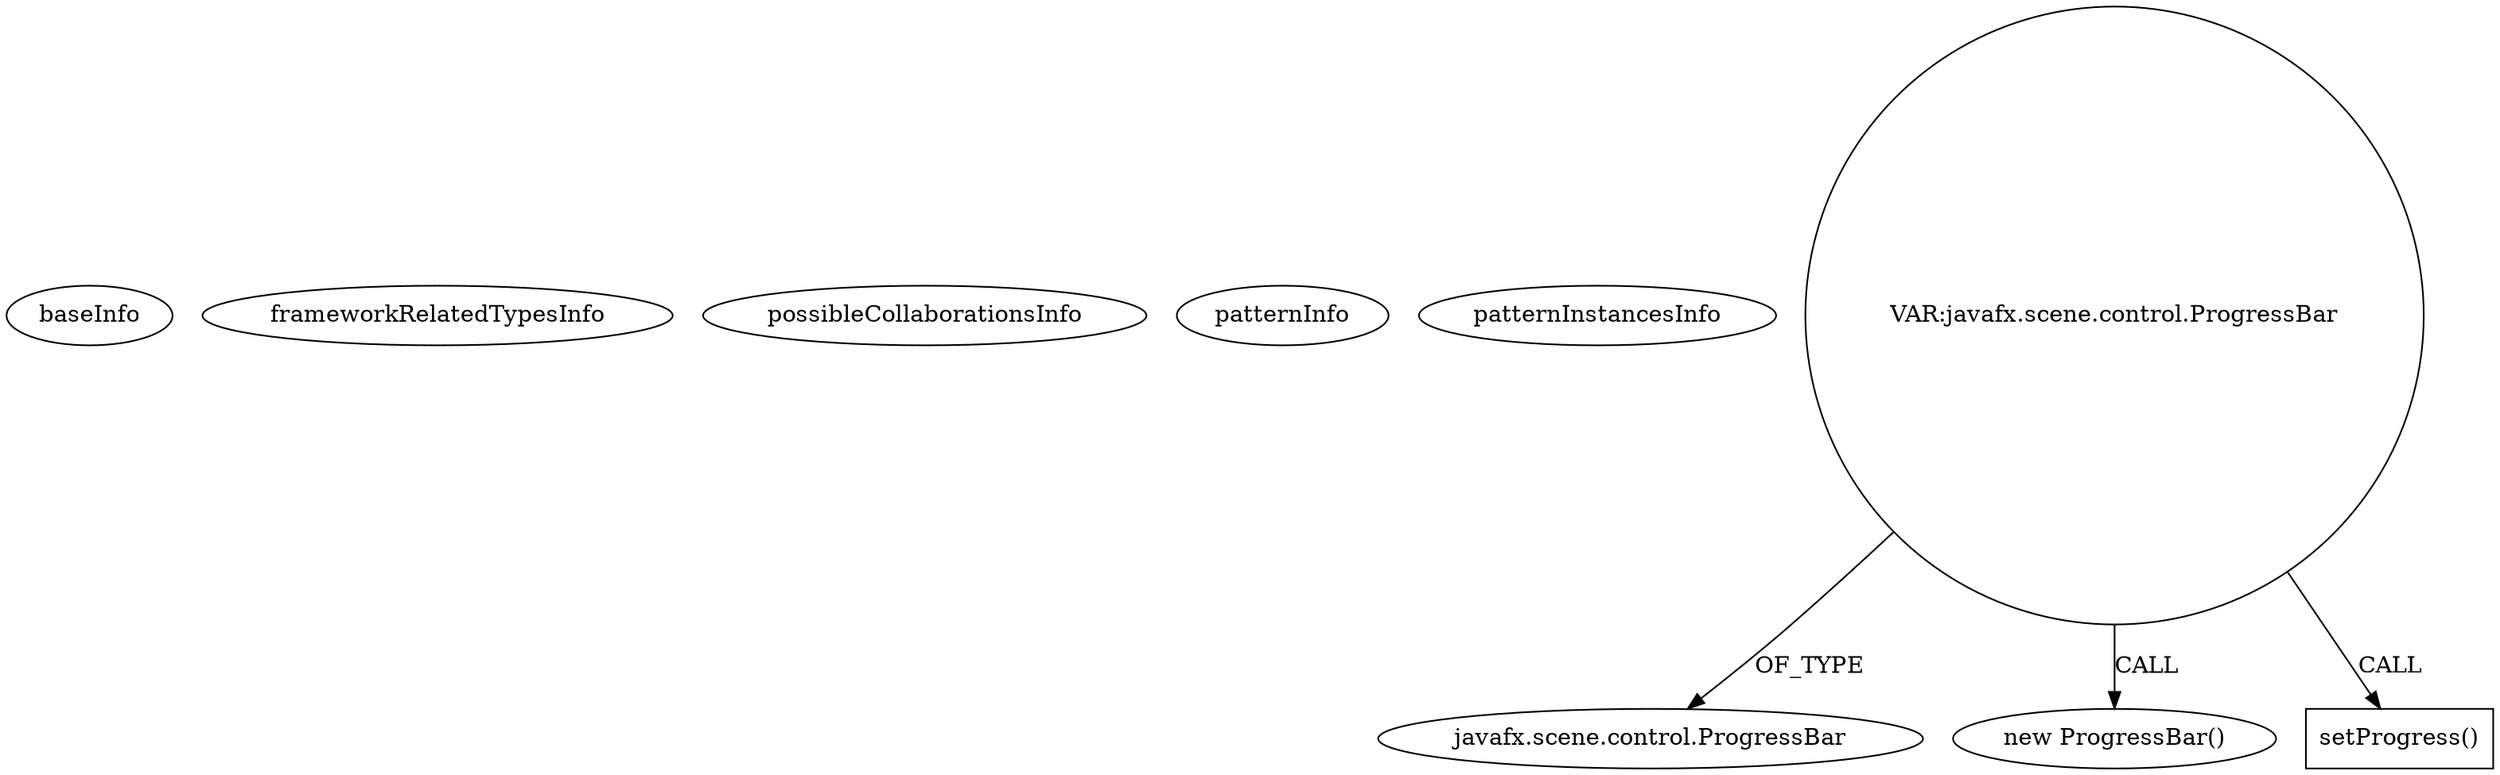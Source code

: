 digraph {
baseInfo[graphId=2215,category="pattern",isAnonymous=false,possibleRelation=false]
frameworkRelatedTypesInfo[]
possibleCollaborationsInfo[]
patternInfo[frequency=2.0,patternRootClient=null]
patternInstancesInfo[0="GimVic-app-GimVic-Desktop~/GimVic-app-GimVic-Desktop/gimvic-desktop-master/Main/src/com/DzinVision/preprosteSuplence/main/Gui.java~void install()~505",1="Johnmalc-JavaFX~/Johnmalc-JavaFX/JavaFX-master/src/james/Minimal.java~Minimal~661"]
28[label="javafx.scene.control.ProgressBar",vertexType="FRAMEWORK_CLASS_TYPE",isFrameworkType=false]
27[label="VAR:javafx.scene.control.ProgressBar",vertexType="VARIABLE_EXPRESION",isFrameworkType=false,shape=circle]
26[label="new ProgressBar()",vertexType="CONSTRUCTOR_CALL",isFrameworkType=false]
54[label="setProgress()",vertexType="INSIDE_CALL",isFrameworkType=false,shape=box]
27->26[label="CALL"]
27->28[label="OF_TYPE"]
27->54[label="CALL"]
}
